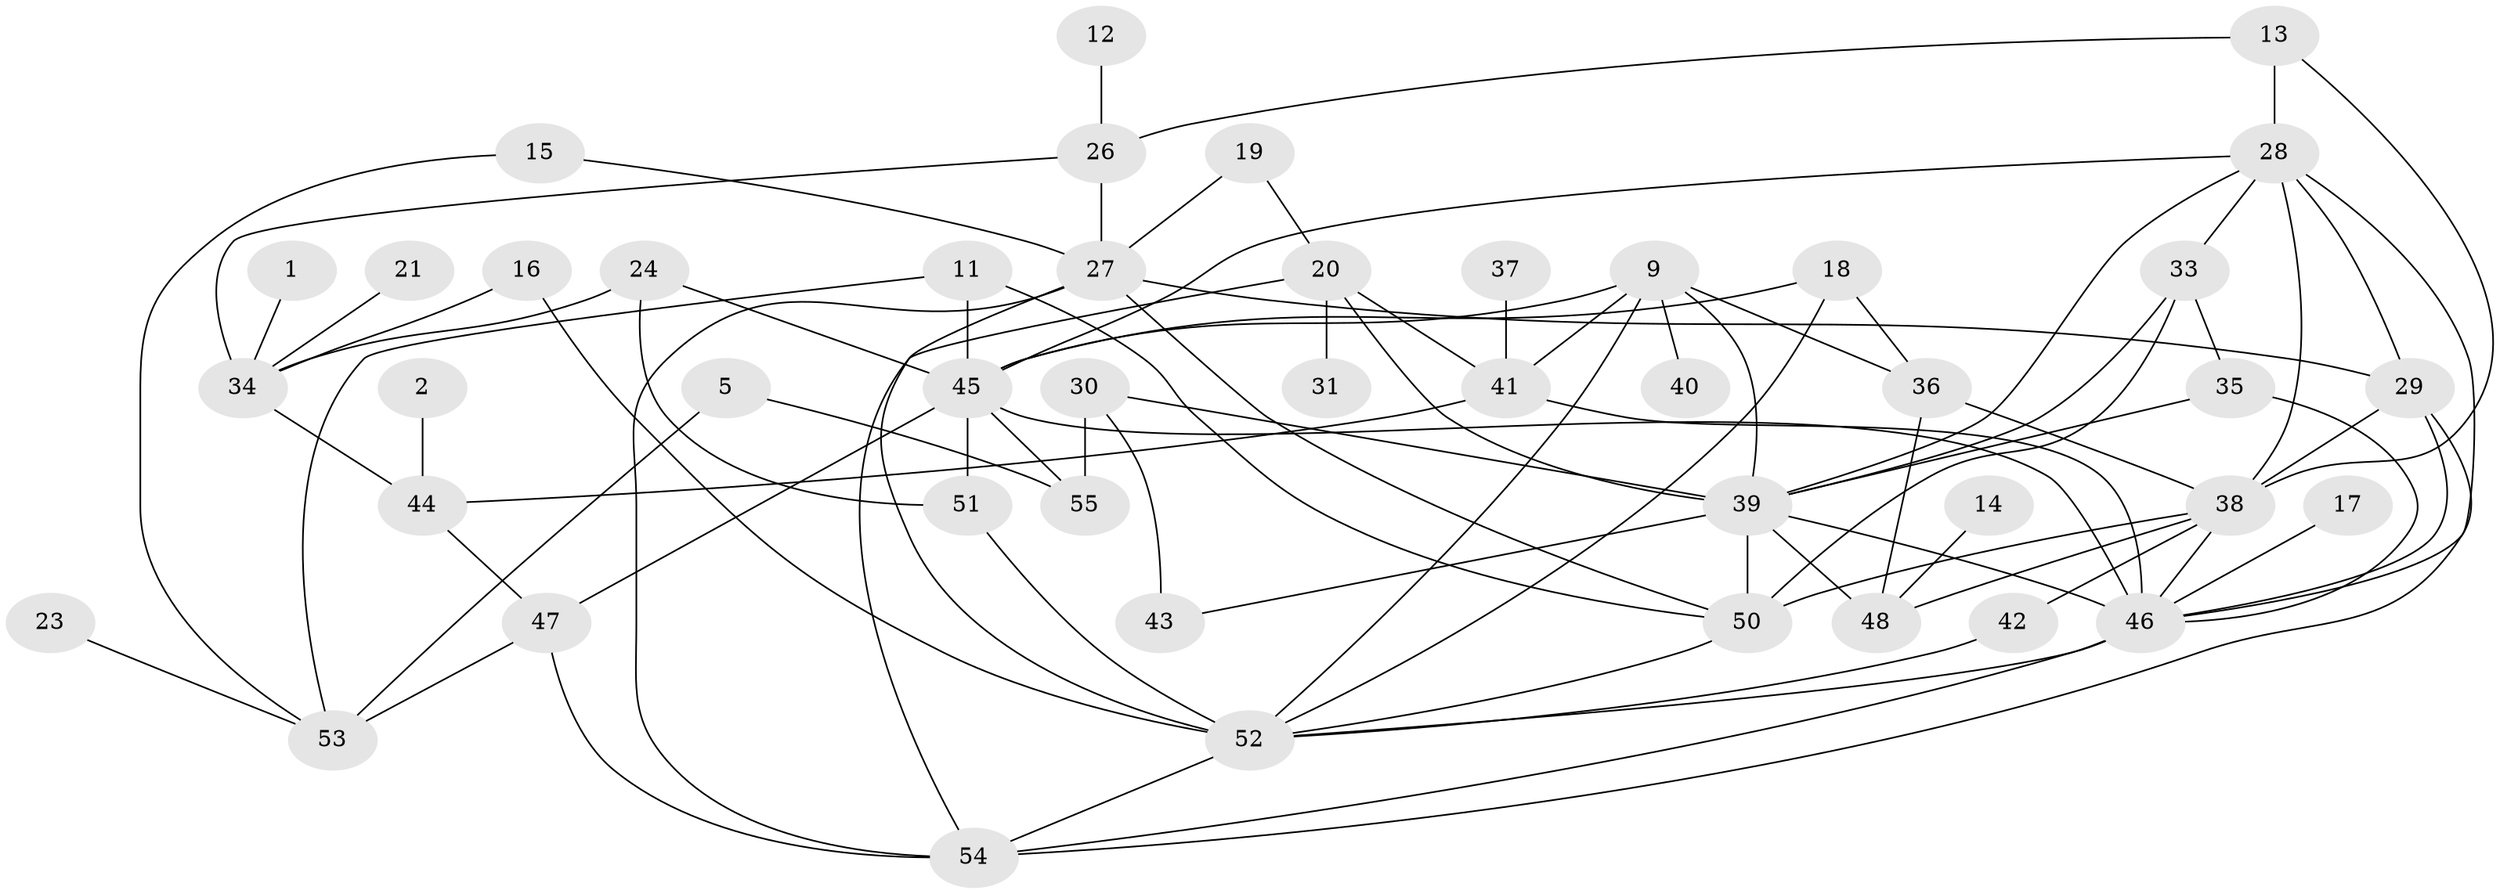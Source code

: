 // original degree distribution, {4: 0.13636363636363635, 1: 0.17272727272727273, 5: 0.08181818181818182, 2: 0.23636363636363636, 3: 0.22727272727272727, 0: 0.09090909090909091, 6: 0.02727272727272727, 7: 0.02727272727272727}
// Generated by graph-tools (version 1.1) at 2025/00/03/09/25 03:00:46]
// undirected, 45 vertices, 87 edges
graph export_dot {
graph [start="1"]
  node [color=gray90,style=filled];
  1;
  2;
  5;
  9;
  11;
  12;
  13;
  14;
  15;
  16;
  17;
  18;
  19;
  20;
  21;
  23;
  24;
  26;
  27;
  28;
  29;
  30;
  31;
  33;
  34;
  35;
  36;
  37;
  38;
  39;
  40;
  41;
  42;
  43;
  44;
  45;
  46;
  47;
  48;
  50;
  51;
  52;
  53;
  54;
  55;
  1 -- 34 [weight=1.0];
  2 -- 44 [weight=1.0];
  5 -- 53 [weight=1.0];
  5 -- 55 [weight=1.0];
  9 -- 36 [weight=1.0];
  9 -- 39 [weight=1.0];
  9 -- 40 [weight=1.0];
  9 -- 41 [weight=1.0];
  9 -- 45 [weight=1.0];
  9 -- 52 [weight=1.0];
  11 -- 45 [weight=2.0];
  11 -- 50 [weight=1.0];
  11 -- 53 [weight=1.0];
  12 -- 26 [weight=1.0];
  13 -- 26 [weight=1.0];
  13 -- 28 [weight=1.0];
  13 -- 38 [weight=1.0];
  14 -- 48 [weight=1.0];
  15 -- 27 [weight=1.0];
  15 -- 53 [weight=1.0];
  16 -- 34 [weight=1.0];
  16 -- 52 [weight=1.0];
  17 -- 46 [weight=1.0];
  18 -- 36 [weight=1.0];
  18 -- 45 [weight=1.0];
  18 -- 52 [weight=1.0];
  19 -- 20 [weight=1.0];
  19 -- 27 [weight=1.0];
  20 -- 31 [weight=1.0];
  20 -- 39 [weight=1.0];
  20 -- 41 [weight=1.0];
  20 -- 54 [weight=1.0];
  21 -- 34 [weight=1.0];
  23 -- 53 [weight=1.0];
  24 -- 34 [weight=1.0];
  24 -- 45 [weight=1.0];
  24 -- 51 [weight=1.0];
  26 -- 27 [weight=1.0];
  26 -- 34 [weight=1.0];
  27 -- 29 [weight=1.0];
  27 -- 50 [weight=1.0];
  27 -- 52 [weight=1.0];
  27 -- 54 [weight=1.0];
  28 -- 29 [weight=1.0];
  28 -- 33 [weight=1.0];
  28 -- 38 [weight=1.0];
  28 -- 39 [weight=1.0];
  28 -- 45 [weight=1.0];
  28 -- 46 [weight=1.0];
  29 -- 38 [weight=1.0];
  29 -- 46 [weight=1.0];
  29 -- 54 [weight=1.0];
  30 -- 39 [weight=1.0];
  30 -- 43 [weight=1.0];
  30 -- 55 [weight=1.0];
  33 -- 35 [weight=1.0];
  33 -- 39 [weight=1.0];
  33 -- 50 [weight=1.0];
  34 -- 44 [weight=1.0];
  35 -- 39 [weight=1.0];
  35 -- 46 [weight=1.0];
  36 -- 38 [weight=1.0];
  36 -- 48 [weight=1.0];
  37 -- 41 [weight=1.0];
  38 -- 42 [weight=1.0];
  38 -- 46 [weight=1.0];
  38 -- 48 [weight=1.0];
  38 -- 50 [weight=1.0];
  39 -- 43 [weight=1.0];
  39 -- 46 [weight=2.0];
  39 -- 48 [weight=1.0];
  39 -- 50 [weight=1.0];
  41 -- 44 [weight=1.0];
  41 -- 46 [weight=1.0];
  42 -- 52 [weight=1.0];
  44 -- 47 [weight=1.0];
  45 -- 46 [weight=1.0];
  45 -- 47 [weight=1.0];
  45 -- 51 [weight=1.0];
  45 -- 55 [weight=1.0];
  46 -- 52 [weight=1.0];
  46 -- 54 [weight=1.0];
  47 -- 53 [weight=1.0];
  47 -- 54 [weight=1.0];
  50 -- 52 [weight=1.0];
  51 -- 52 [weight=1.0];
  52 -- 54 [weight=1.0];
}
